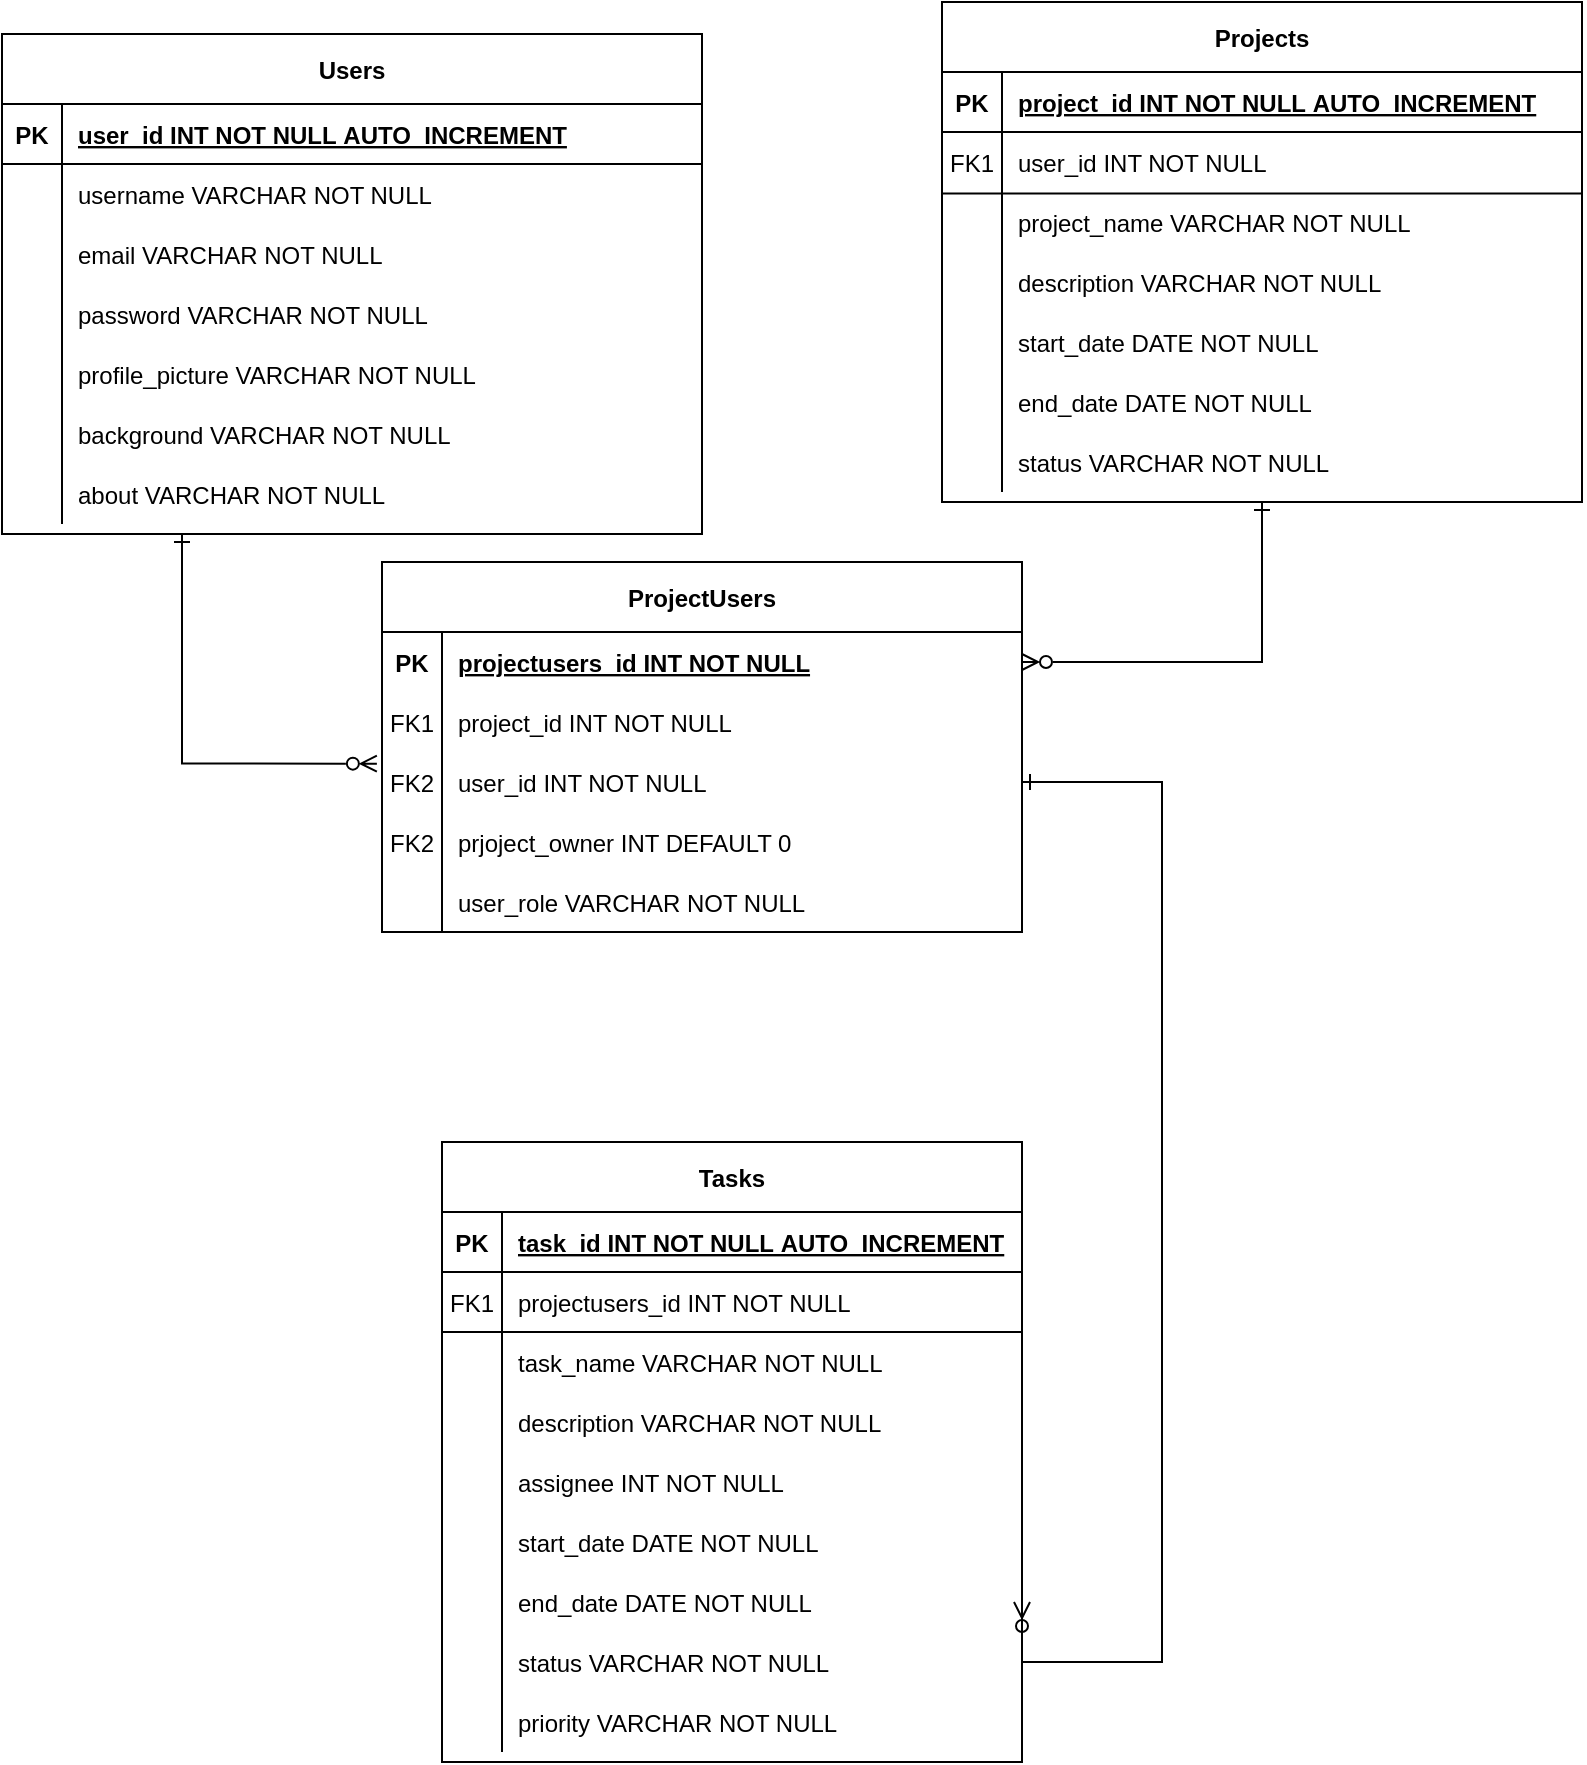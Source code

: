 <mxfile version="21.6.6" type="device">
  <diagram id="R2lEEEUBdFMjLlhIrx00" name="Page-1">
    <mxGraphModel dx="1540" dy="678" grid="1" gridSize="10" guides="1" tooltips="1" connect="1" arrows="1" fold="1" page="1" pageScale="1" pageWidth="850" pageHeight="1100" math="0" shadow="0" extFonts="Permanent Marker^https://fonts.googleapis.com/css?family=Permanent+Marker">
      <root>
        <mxCell id="0" />
        <mxCell id="1" parent="0" />
        <mxCell id="DxGUKvUqzOjjTZA5pAhL-20" style="edgeStyle=orthogonalEdgeStyle;rounded=0;orthogonalLoop=1;jettySize=auto;html=1;endArrow=ERzeroToMany;endFill=0;startArrow=ERone;startFill=0;entryX=-0.008;entryY=0.194;entryDx=0;entryDy=0;entryPerimeter=0;" parent="1" source="C-vyLk0tnHw3VtMMgP7b-2" target="DxGUKvUqzOjjTZA5pAhL-8" edge="1">
          <mxGeometry relative="1" as="geometry">
            <Array as="points">
              <mxPoint x="140" y="390" />
            </Array>
            <mxPoint x="230" y="360" as="targetPoint" />
          </mxGeometry>
        </mxCell>
        <mxCell id="C-vyLk0tnHw3VtMMgP7b-2" value="Users" style="shape=table;startSize=35;container=1;collapsible=1;childLayout=tableLayout;fixedRows=1;rowLines=0;fontStyle=1;align=center;resizeLast=1;" parent="1" vertex="1">
          <mxGeometry x="50" y="26" width="350" height="250" as="geometry" />
        </mxCell>
        <mxCell id="C-vyLk0tnHw3VtMMgP7b-3" value="" style="shape=partialRectangle;collapsible=0;dropTarget=0;pointerEvents=0;fillColor=none;points=[[0,0.5],[1,0.5]];portConstraint=eastwest;top=0;left=0;right=0;bottom=1;" parent="C-vyLk0tnHw3VtMMgP7b-2" vertex="1">
          <mxGeometry y="35" width="350" height="30" as="geometry" />
        </mxCell>
        <mxCell id="C-vyLk0tnHw3VtMMgP7b-4" value="PK" style="shape=partialRectangle;overflow=hidden;connectable=0;fillColor=none;top=0;left=0;bottom=0;right=0;fontStyle=1;" parent="C-vyLk0tnHw3VtMMgP7b-3" vertex="1">
          <mxGeometry width="30" height="30" as="geometry">
            <mxRectangle width="30" height="30" as="alternateBounds" />
          </mxGeometry>
        </mxCell>
        <mxCell id="C-vyLk0tnHw3VtMMgP7b-5" value="user_id INT NOT NULL AUTO_INCREMENT" style="shape=partialRectangle;overflow=hidden;connectable=0;fillColor=none;top=0;left=0;bottom=0;right=0;align=left;spacingLeft=6;fontStyle=5;" parent="C-vyLk0tnHw3VtMMgP7b-3" vertex="1">
          <mxGeometry x="30" width="320" height="30" as="geometry">
            <mxRectangle width="320" height="30" as="alternateBounds" />
          </mxGeometry>
        </mxCell>
        <mxCell id="C-vyLk0tnHw3VtMMgP7b-6" value="" style="shape=partialRectangle;collapsible=0;dropTarget=0;pointerEvents=0;fillColor=none;points=[[0,0.5],[1,0.5]];portConstraint=eastwest;top=0;left=0;right=0;bottom=0;" parent="C-vyLk0tnHw3VtMMgP7b-2" vertex="1">
          <mxGeometry y="65" width="350" height="30" as="geometry" />
        </mxCell>
        <mxCell id="C-vyLk0tnHw3VtMMgP7b-7" value="" style="shape=partialRectangle;overflow=hidden;connectable=0;fillColor=none;top=0;left=0;bottom=0;right=0;" parent="C-vyLk0tnHw3VtMMgP7b-6" vertex="1">
          <mxGeometry width="30" height="30" as="geometry">
            <mxRectangle width="30" height="30" as="alternateBounds" />
          </mxGeometry>
        </mxCell>
        <mxCell id="C-vyLk0tnHw3VtMMgP7b-8" value="username VARCHAR NOT NULL" style="shape=partialRectangle;overflow=hidden;connectable=0;fillColor=none;top=0;left=0;bottom=0;right=0;align=left;spacingLeft=6;" parent="C-vyLk0tnHw3VtMMgP7b-6" vertex="1">
          <mxGeometry x="30" width="320" height="30" as="geometry">
            <mxRectangle width="320" height="30" as="alternateBounds" />
          </mxGeometry>
        </mxCell>
        <mxCell id="C-vyLk0tnHw3VtMMgP7b-9" value="" style="shape=partialRectangle;collapsible=0;dropTarget=0;pointerEvents=0;fillColor=none;points=[[0,0.5],[1,0.5]];portConstraint=eastwest;top=0;left=0;right=0;bottom=0;" parent="C-vyLk0tnHw3VtMMgP7b-2" vertex="1">
          <mxGeometry y="95" width="350" height="30" as="geometry" />
        </mxCell>
        <mxCell id="C-vyLk0tnHw3VtMMgP7b-10" value="" style="shape=partialRectangle;overflow=hidden;connectable=0;fillColor=none;top=0;left=0;bottom=0;right=0;" parent="C-vyLk0tnHw3VtMMgP7b-9" vertex="1">
          <mxGeometry width="30" height="30" as="geometry">
            <mxRectangle width="30" height="30" as="alternateBounds" />
          </mxGeometry>
        </mxCell>
        <mxCell id="C-vyLk0tnHw3VtMMgP7b-11" value="email VARCHAR NOT NULL" style="shape=partialRectangle;overflow=hidden;connectable=0;fillColor=none;top=0;left=0;bottom=0;right=0;align=left;spacingLeft=6;" parent="C-vyLk0tnHw3VtMMgP7b-9" vertex="1">
          <mxGeometry x="30" width="320" height="30" as="geometry">
            <mxRectangle width="320" height="30" as="alternateBounds" />
          </mxGeometry>
        </mxCell>
        <mxCell id="37FjRhOXXRlGM7lm5w8v-28" value="" style="shape=partialRectangle;collapsible=0;dropTarget=0;pointerEvents=0;fillColor=none;points=[[0,0.5],[1,0.5]];portConstraint=eastwest;top=0;left=0;right=0;bottom=0;" parent="C-vyLk0tnHw3VtMMgP7b-2" vertex="1">
          <mxGeometry y="125" width="350" height="30" as="geometry" />
        </mxCell>
        <mxCell id="37FjRhOXXRlGM7lm5w8v-29" value="" style="shape=partialRectangle;overflow=hidden;connectable=0;fillColor=none;top=0;left=0;bottom=0;right=0;" parent="37FjRhOXXRlGM7lm5w8v-28" vertex="1">
          <mxGeometry width="30" height="30" as="geometry">
            <mxRectangle width="30" height="30" as="alternateBounds" />
          </mxGeometry>
        </mxCell>
        <mxCell id="37FjRhOXXRlGM7lm5w8v-30" value="password VARCHAR NOT NULL" style="shape=partialRectangle;overflow=hidden;connectable=0;fillColor=none;top=0;left=0;bottom=0;right=0;align=left;spacingLeft=6;" parent="37FjRhOXXRlGM7lm5w8v-28" vertex="1">
          <mxGeometry x="30" width="320" height="30" as="geometry">
            <mxRectangle width="320" height="30" as="alternateBounds" />
          </mxGeometry>
        </mxCell>
        <mxCell id="37FjRhOXXRlGM7lm5w8v-31" value="" style="shape=partialRectangle;collapsible=0;dropTarget=0;pointerEvents=0;fillColor=none;points=[[0,0.5],[1,0.5]];portConstraint=eastwest;top=0;left=0;right=0;bottom=0;" parent="C-vyLk0tnHw3VtMMgP7b-2" vertex="1">
          <mxGeometry y="155" width="350" height="30" as="geometry" />
        </mxCell>
        <mxCell id="37FjRhOXXRlGM7lm5w8v-32" value="" style="shape=partialRectangle;overflow=hidden;connectable=0;fillColor=none;top=0;left=0;bottom=0;right=0;" parent="37FjRhOXXRlGM7lm5w8v-31" vertex="1">
          <mxGeometry width="30" height="30" as="geometry">
            <mxRectangle width="30" height="30" as="alternateBounds" />
          </mxGeometry>
        </mxCell>
        <mxCell id="37FjRhOXXRlGM7lm5w8v-33" value="profile_picture VARCHAR NOT NULL" style="shape=partialRectangle;overflow=hidden;connectable=0;fillColor=none;top=0;left=0;bottom=0;right=0;align=left;spacingLeft=6;" parent="37FjRhOXXRlGM7lm5w8v-31" vertex="1">
          <mxGeometry x="30" width="320" height="30" as="geometry">
            <mxRectangle width="320" height="30" as="alternateBounds" />
          </mxGeometry>
        </mxCell>
        <mxCell id="37FjRhOXXRlGM7lm5w8v-34" value="" style="shape=partialRectangle;collapsible=0;dropTarget=0;pointerEvents=0;fillColor=none;points=[[0,0.5],[1,0.5]];portConstraint=eastwest;top=0;left=0;right=0;bottom=0;" parent="C-vyLk0tnHw3VtMMgP7b-2" vertex="1">
          <mxGeometry y="185" width="350" height="30" as="geometry" />
        </mxCell>
        <mxCell id="37FjRhOXXRlGM7lm5w8v-35" value="" style="shape=partialRectangle;overflow=hidden;connectable=0;fillColor=none;top=0;left=0;bottom=0;right=0;" parent="37FjRhOXXRlGM7lm5w8v-34" vertex="1">
          <mxGeometry width="30" height="30" as="geometry">
            <mxRectangle width="30" height="30" as="alternateBounds" />
          </mxGeometry>
        </mxCell>
        <mxCell id="37FjRhOXXRlGM7lm5w8v-36" value="background VARCHAR NOT NULL" style="shape=partialRectangle;overflow=hidden;connectable=0;fillColor=none;top=0;left=0;bottom=0;right=0;align=left;spacingLeft=6;" parent="37FjRhOXXRlGM7lm5w8v-34" vertex="1">
          <mxGeometry x="30" width="320" height="30" as="geometry">
            <mxRectangle width="320" height="30" as="alternateBounds" />
          </mxGeometry>
        </mxCell>
        <mxCell id="HGDHi1t-0w0iz2PaEUlr-1" value="" style="shape=partialRectangle;collapsible=0;dropTarget=0;pointerEvents=0;fillColor=none;points=[[0,0.5],[1,0.5]];portConstraint=eastwest;top=0;left=0;right=0;bottom=0;" parent="C-vyLk0tnHw3VtMMgP7b-2" vertex="1">
          <mxGeometry y="215" width="350" height="30" as="geometry" />
        </mxCell>
        <mxCell id="HGDHi1t-0w0iz2PaEUlr-2" value="" style="shape=partialRectangle;overflow=hidden;connectable=0;fillColor=none;top=0;left=0;bottom=0;right=0;" parent="HGDHi1t-0w0iz2PaEUlr-1" vertex="1">
          <mxGeometry width="30" height="30" as="geometry">
            <mxRectangle width="30" height="30" as="alternateBounds" />
          </mxGeometry>
        </mxCell>
        <mxCell id="HGDHi1t-0w0iz2PaEUlr-3" value="about VARCHAR NOT NULL" style="shape=partialRectangle;overflow=hidden;connectable=0;fillColor=none;top=0;left=0;bottom=0;right=0;align=left;spacingLeft=6;" parent="HGDHi1t-0w0iz2PaEUlr-1" vertex="1">
          <mxGeometry x="30" width="320" height="30" as="geometry">
            <mxRectangle width="320" height="30" as="alternateBounds" />
          </mxGeometry>
        </mxCell>
        <mxCell id="DxGUKvUqzOjjTZA5pAhL-18" style="edgeStyle=orthogonalEdgeStyle;rounded=0;orthogonalLoop=1;jettySize=auto;html=1;entryX=1;entryY=0.5;entryDx=0;entryDy=0;endArrow=ERzeroToMany;endFill=0;startArrow=ERone;startFill=0;" parent="1" source="37FjRhOXXRlGM7lm5w8v-37" target="DxGUKvUqzOjjTZA5pAhL-5" edge="1">
          <mxGeometry relative="1" as="geometry" />
        </mxCell>
        <mxCell id="37FjRhOXXRlGM7lm5w8v-37" value="Projects" style="shape=table;startSize=35;container=1;collapsible=1;childLayout=tableLayout;fixedRows=1;rowLines=0;fontStyle=1;align=center;resizeLast=1;fillColor=none;" parent="1" vertex="1">
          <mxGeometry x="520" y="10" width="320" height="250" as="geometry" />
        </mxCell>
        <mxCell id="37FjRhOXXRlGM7lm5w8v-38" value="" style="shape=partialRectangle;collapsible=0;dropTarget=0;pointerEvents=0;fillColor=none;points=[[0,0.5],[1,0.5]];portConstraint=eastwest;top=0;left=0;right=0;bottom=1;" parent="37FjRhOXXRlGM7lm5w8v-37" vertex="1">
          <mxGeometry y="35" width="320" height="30" as="geometry" />
        </mxCell>
        <mxCell id="37FjRhOXXRlGM7lm5w8v-39" value="PK" style="shape=partialRectangle;overflow=hidden;connectable=0;fillColor=none;top=0;left=0;bottom=0;right=0;fontStyle=1;" parent="37FjRhOXXRlGM7lm5w8v-38" vertex="1">
          <mxGeometry width="30" height="30" as="geometry">
            <mxRectangle width="30" height="30" as="alternateBounds" />
          </mxGeometry>
        </mxCell>
        <mxCell id="37FjRhOXXRlGM7lm5w8v-40" value="project_id INT NOT NULL AUTO_INCREMENT" style="shape=partialRectangle;overflow=hidden;connectable=0;fillColor=none;top=0;left=0;bottom=0;right=0;align=left;spacingLeft=6;fontStyle=5;" parent="37FjRhOXXRlGM7lm5w8v-38" vertex="1">
          <mxGeometry x="30" width="290" height="30" as="geometry">
            <mxRectangle width="290" height="30" as="alternateBounds" />
          </mxGeometry>
        </mxCell>
        <mxCell id="37FjRhOXXRlGM7lm5w8v-41" value="" style="shape=partialRectangle;collapsible=0;dropTarget=0;pointerEvents=0;fillColor=none;points=[[0,0.5],[1,0.5]];portConstraint=eastwest;top=0;left=0;right=0;bottom=0;" parent="37FjRhOXXRlGM7lm5w8v-37" vertex="1">
          <mxGeometry y="65" width="320" height="30" as="geometry" />
        </mxCell>
        <mxCell id="37FjRhOXXRlGM7lm5w8v-42" value="FK1" style="shape=partialRectangle;overflow=hidden;connectable=0;fillColor=none;top=0;left=0;bottom=0;right=0;" parent="37FjRhOXXRlGM7lm5w8v-41" vertex="1">
          <mxGeometry width="30" height="30" as="geometry">
            <mxRectangle width="30" height="30" as="alternateBounds" />
          </mxGeometry>
        </mxCell>
        <mxCell id="37FjRhOXXRlGM7lm5w8v-43" value="user_id INT NOT NULL" style="shape=partialRectangle;overflow=hidden;connectable=0;fillColor=none;top=0;left=0;bottom=0;right=0;align=left;spacingLeft=6;strokeColor=default;perimeterSpacing=2;" parent="37FjRhOXXRlGM7lm5w8v-41" vertex="1">
          <mxGeometry x="30" width="290" height="30" as="geometry">
            <mxRectangle width="290" height="30" as="alternateBounds" />
          </mxGeometry>
        </mxCell>
        <mxCell id="37FjRhOXXRlGM7lm5w8v-158" value="" style="shape=partialRectangle;collapsible=0;dropTarget=0;pointerEvents=0;fillColor=none;points=[[0,0.5],[1,0.5]];portConstraint=eastwest;top=0;left=0;right=0;bottom=0;" parent="37FjRhOXXRlGM7lm5w8v-37" vertex="1">
          <mxGeometry y="95" width="320" height="30" as="geometry" />
        </mxCell>
        <mxCell id="37FjRhOXXRlGM7lm5w8v-159" value="" style="shape=partialRectangle;overflow=hidden;connectable=0;fillColor=none;top=0;left=0;bottom=0;right=0;" parent="37FjRhOXXRlGM7lm5w8v-158" vertex="1">
          <mxGeometry width="30" height="30" as="geometry">
            <mxRectangle width="30" height="30" as="alternateBounds" />
          </mxGeometry>
        </mxCell>
        <mxCell id="37FjRhOXXRlGM7lm5w8v-160" value="project_name VARCHAR NOT NULL" style="shape=partialRectangle;overflow=hidden;connectable=0;fillColor=none;top=0;left=0;bottom=0;right=0;align=left;spacingLeft=6;" parent="37FjRhOXXRlGM7lm5w8v-158" vertex="1">
          <mxGeometry x="30" width="290" height="30" as="geometry">
            <mxRectangle width="290" height="30" as="alternateBounds" />
          </mxGeometry>
        </mxCell>
        <mxCell id="37FjRhOXXRlGM7lm5w8v-44" value="" style="shape=partialRectangle;collapsible=0;dropTarget=0;pointerEvents=0;fillColor=none;points=[[0,0.5],[1,0.5]];portConstraint=eastwest;top=0;left=0;right=0;bottom=0;" parent="37FjRhOXXRlGM7lm5w8v-37" vertex="1">
          <mxGeometry y="125" width="320" height="30" as="geometry" />
        </mxCell>
        <mxCell id="37FjRhOXXRlGM7lm5w8v-45" value="" style="shape=partialRectangle;overflow=hidden;connectable=0;fillColor=none;top=0;left=0;bottom=0;right=0;" parent="37FjRhOXXRlGM7lm5w8v-44" vertex="1">
          <mxGeometry width="30" height="30" as="geometry">
            <mxRectangle width="30" height="30" as="alternateBounds" />
          </mxGeometry>
        </mxCell>
        <mxCell id="37FjRhOXXRlGM7lm5w8v-46" value="description VARCHAR NOT NULL" style="shape=partialRectangle;overflow=hidden;connectable=0;fillColor=none;top=0;left=0;bottom=0;right=0;align=left;spacingLeft=6;" parent="37FjRhOXXRlGM7lm5w8v-44" vertex="1">
          <mxGeometry x="30" width="290" height="30" as="geometry">
            <mxRectangle width="290" height="30" as="alternateBounds" />
          </mxGeometry>
        </mxCell>
        <mxCell id="37FjRhOXXRlGM7lm5w8v-47" value="" style="shape=partialRectangle;collapsible=0;dropTarget=0;pointerEvents=0;fillColor=none;points=[[0,0.5],[1,0.5]];portConstraint=eastwest;top=0;left=0;right=0;bottom=0;" parent="37FjRhOXXRlGM7lm5w8v-37" vertex="1">
          <mxGeometry y="155" width="320" height="30" as="geometry" />
        </mxCell>
        <mxCell id="37FjRhOXXRlGM7lm5w8v-48" value="" style="shape=partialRectangle;overflow=hidden;connectable=0;fillColor=none;top=0;left=0;bottom=0;right=0;" parent="37FjRhOXXRlGM7lm5w8v-47" vertex="1">
          <mxGeometry width="30" height="30" as="geometry">
            <mxRectangle width="30" height="30" as="alternateBounds" />
          </mxGeometry>
        </mxCell>
        <mxCell id="37FjRhOXXRlGM7lm5w8v-49" value="start_date DATE NOT NULL" style="shape=partialRectangle;overflow=hidden;connectable=0;fillColor=none;top=0;left=0;bottom=0;right=0;align=left;spacingLeft=6;" parent="37FjRhOXXRlGM7lm5w8v-47" vertex="1">
          <mxGeometry x="30" width="290" height="30" as="geometry">
            <mxRectangle width="290" height="30" as="alternateBounds" />
          </mxGeometry>
        </mxCell>
        <mxCell id="37FjRhOXXRlGM7lm5w8v-56" value="" style="shape=partialRectangle;collapsible=0;dropTarget=0;pointerEvents=0;fillColor=none;points=[[0,0.5],[1,0.5]];portConstraint=eastwest;top=0;left=0;right=0;bottom=0;" parent="37FjRhOXXRlGM7lm5w8v-37" vertex="1">
          <mxGeometry y="185" width="320" height="30" as="geometry" />
        </mxCell>
        <mxCell id="37FjRhOXXRlGM7lm5w8v-57" value="" style="shape=partialRectangle;overflow=hidden;connectable=0;fillColor=none;top=0;left=0;bottom=0;right=0;" parent="37FjRhOXXRlGM7lm5w8v-56" vertex="1">
          <mxGeometry width="30" height="30" as="geometry">
            <mxRectangle width="30" height="30" as="alternateBounds" />
          </mxGeometry>
        </mxCell>
        <mxCell id="37FjRhOXXRlGM7lm5w8v-58" value="end_date DATE NOT NULL" style="shape=partialRectangle;overflow=hidden;connectable=0;fillColor=none;top=0;left=0;bottom=0;right=0;align=left;spacingLeft=6;" parent="37FjRhOXXRlGM7lm5w8v-56" vertex="1">
          <mxGeometry x="30" width="290" height="30" as="geometry">
            <mxRectangle width="290" height="30" as="alternateBounds" />
          </mxGeometry>
        </mxCell>
        <mxCell id="37FjRhOXXRlGM7lm5w8v-53" value="" style="shape=partialRectangle;collapsible=0;dropTarget=0;pointerEvents=0;fillColor=none;points=[[0,0.5],[1,0.5]];portConstraint=eastwest;top=0;left=0;right=0;bottom=0;" parent="37FjRhOXXRlGM7lm5w8v-37" vertex="1">
          <mxGeometry y="215" width="320" height="30" as="geometry" />
        </mxCell>
        <mxCell id="37FjRhOXXRlGM7lm5w8v-54" value="" style="shape=partialRectangle;overflow=hidden;connectable=0;fillColor=none;top=0;left=0;bottom=0;right=0;" parent="37FjRhOXXRlGM7lm5w8v-53" vertex="1">
          <mxGeometry width="30" height="30" as="geometry">
            <mxRectangle width="30" height="30" as="alternateBounds" />
          </mxGeometry>
        </mxCell>
        <mxCell id="37FjRhOXXRlGM7lm5w8v-55" value="status VARCHAR NOT NULL" style="shape=partialRectangle;overflow=hidden;connectable=0;fillColor=none;top=0;left=0;bottom=0;right=0;align=left;spacingLeft=6;" parent="37FjRhOXXRlGM7lm5w8v-53" vertex="1">
          <mxGeometry x="30" width="290" height="30" as="geometry">
            <mxRectangle width="290" height="30" as="alternateBounds" />
          </mxGeometry>
        </mxCell>
        <mxCell id="37FjRhOXXRlGM7lm5w8v-161" value="" style="endArrow=none;html=1;rounded=0;entryX=1;entryY=0.024;entryDx=0;entryDy=0;entryPerimeter=0;exitX=0;exitY=1.024;exitDx=0;exitDy=0;exitPerimeter=0;" parent="37FjRhOXXRlGM7lm5w8v-37" source="37FjRhOXXRlGM7lm5w8v-41" target="37FjRhOXXRlGM7lm5w8v-158" edge="1">
          <mxGeometry width="50" height="50" relative="1" as="geometry">
            <mxPoint x="-230" y="300" as="sourcePoint" />
            <mxPoint x="-180" y="250" as="targetPoint" />
          </mxGeometry>
        </mxCell>
        <mxCell id="37FjRhOXXRlGM7lm5w8v-59" value="Tasks" style="shape=table;startSize=35;container=1;collapsible=1;childLayout=tableLayout;fixedRows=1;rowLines=0;fontStyle=1;align=center;resizeLast=1;" parent="1" vertex="1">
          <mxGeometry x="270" y="580" width="290" height="310" as="geometry" />
        </mxCell>
        <mxCell id="37FjRhOXXRlGM7lm5w8v-60" value="" style="shape=partialRectangle;collapsible=0;dropTarget=0;pointerEvents=0;fillColor=none;points=[[0,0.5],[1,0.5]];portConstraint=eastwest;top=0;left=0;right=0;bottom=1;" parent="37FjRhOXXRlGM7lm5w8v-59" vertex="1">
          <mxGeometry y="35" width="290" height="30" as="geometry" />
        </mxCell>
        <mxCell id="37FjRhOXXRlGM7lm5w8v-61" value="PK" style="shape=partialRectangle;overflow=hidden;connectable=0;fillColor=none;top=0;left=0;bottom=0;right=0;fontStyle=1;" parent="37FjRhOXXRlGM7lm5w8v-60" vertex="1">
          <mxGeometry width="30" height="30" as="geometry">
            <mxRectangle width="30" height="30" as="alternateBounds" />
          </mxGeometry>
        </mxCell>
        <mxCell id="37FjRhOXXRlGM7lm5w8v-62" value="task_id INT NOT NULL AUTO_INCREMENT" style="shape=partialRectangle;overflow=hidden;connectable=0;fillColor=none;top=0;left=0;bottom=0;right=0;align=left;spacingLeft=6;fontStyle=5;" parent="37FjRhOXXRlGM7lm5w8v-60" vertex="1">
          <mxGeometry x="30" width="260" height="30" as="geometry">
            <mxRectangle width="260" height="30" as="alternateBounds" />
          </mxGeometry>
        </mxCell>
        <mxCell id="37FjRhOXXRlGM7lm5w8v-63" value="" style="shape=partialRectangle;collapsible=0;dropTarget=0;pointerEvents=0;fillColor=none;points=[[0,0.5],[1,0.5]];portConstraint=eastwest;top=0;left=0;right=0;bottom=0;" parent="37FjRhOXXRlGM7lm5w8v-59" vertex="1">
          <mxGeometry y="65" width="290" height="30" as="geometry" />
        </mxCell>
        <mxCell id="37FjRhOXXRlGM7lm5w8v-64" value="FK1" style="shape=partialRectangle;overflow=hidden;connectable=0;fillColor=none;top=0;left=0;bottom=0;right=0;" parent="37FjRhOXXRlGM7lm5w8v-63" vertex="1">
          <mxGeometry width="30" height="30" as="geometry">
            <mxRectangle width="30" height="30" as="alternateBounds" />
          </mxGeometry>
        </mxCell>
        <mxCell id="37FjRhOXXRlGM7lm5w8v-65" value="projectusers_id INT NOT NULL " style="shape=partialRectangle;overflow=hidden;connectable=0;fillColor=none;top=0;left=0;bottom=0;right=0;align=left;spacingLeft=6;" parent="37FjRhOXXRlGM7lm5w8v-63" vertex="1">
          <mxGeometry x="30" width="260" height="30" as="geometry">
            <mxRectangle width="260" height="30" as="alternateBounds" />
          </mxGeometry>
        </mxCell>
        <mxCell id="37FjRhOXXRlGM7lm5w8v-84" value="" style="shape=partialRectangle;collapsible=0;dropTarget=0;pointerEvents=0;fillColor=none;points=[[0,0.5],[1,0.5]];portConstraint=eastwest;top=0;left=0;right=0;bottom=0;" parent="37FjRhOXXRlGM7lm5w8v-59" vertex="1">
          <mxGeometry y="95" width="290" height="30" as="geometry" />
        </mxCell>
        <mxCell id="37FjRhOXXRlGM7lm5w8v-85" value="" style="shape=partialRectangle;overflow=hidden;connectable=0;fillColor=none;top=0;left=0;bottom=0;right=0;" parent="37FjRhOXXRlGM7lm5w8v-84" vertex="1">
          <mxGeometry width="30" height="30" as="geometry">
            <mxRectangle width="30" height="30" as="alternateBounds" />
          </mxGeometry>
        </mxCell>
        <mxCell id="37FjRhOXXRlGM7lm5w8v-86" value="task_name VARCHAR NOT NULL" style="shape=partialRectangle;overflow=hidden;connectable=0;fillColor=none;top=0;left=0;bottom=0;right=0;align=left;spacingLeft=6;" parent="37FjRhOXXRlGM7lm5w8v-84" vertex="1">
          <mxGeometry x="30" width="260" height="30" as="geometry">
            <mxRectangle width="260" height="30" as="alternateBounds" />
          </mxGeometry>
        </mxCell>
        <mxCell id="37FjRhOXXRlGM7lm5w8v-66" value="" style="shape=partialRectangle;collapsible=0;dropTarget=0;pointerEvents=0;fillColor=none;points=[[0,0.5],[1,0.5]];portConstraint=eastwest;top=0;left=0;right=0;bottom=0;" parent="37FjRhOXXRlGM7lm5w8v-59" vertex="1">
          <mxGeometry y="125" width="290" height="30" as="geometry" />
        </mxCell>
        <mxCell id="37FjRhOXXRlGM7lm5w8v-67" value="" style="shape=partialRectangle;overflow=hidden;connectable=0;fillColor=none;top=0;left=0;bottom=0;right=0;" parent="37FjRhOXXRlGM7lm5w8v-66" vertex="1">
          <mxGeometry width="30" height="30" as="geometry">
            <mxRectangle width="30" height="30" as="alternateBounds" />
          </mxGeometry>
        </mxCell>
        <mxCell id="37FjRhOXXRlGM7lm5w8v-68" value="description VARCHAR NOT NULL" style="shape=partialRectangle;overflow=hidden;connectable=0;fillColor=none;top=0;left=0;bottom=0;right=0;align=left;spacingLeft=6;" parent="37FjRhOXXRlGM7lm5w8v-66" vertex="1">
          <mxGeometry x="30" width="260" height="30" as="geometry">
            <mxRectangle width="260" height="30" as="alternateBounds" />
          </mxGeometry>
        </mxCell>
        <mxCell id="HGDHi1t-0w0iz2PaEUlr-17" value="" style="shape=partialRectangle;collapsible=0;dropTarget=0;pointerEvents=0;fillColor=none;points=[[0,0.5],[1,0.5]];portConstraint=eastwest;top=0;left=0;right=0;bottom=0;" parent="37FjRhOXXRlGM7lm5w8v-59" vertex="1">
          <mxGeometry y="155" width="290" height="30" as="geometry" />
        </mxCell>
        <mxCell id="HGDHi1t-0w0iz2PaEUlr-18" value="" style="shape=partialRectangle;overflow=hidden;connectable=0;fillColor=none;top=0;left=0;bottom=0;right=0;" parent="HGDHi1t-0w0iz2PaEUlr-17" vertex="1">
          <mxGeometry width="30" height="30" as="geometry">
            <mxRectangle width="30" height="30" as="alternateBounds" />
          </mxGeometry>
        </mxCell>
        <mxCell id="HGDHi1t-0w0iz2PaEUlr-19" value="assignee INT NOT NULL" style="shape=partialRectangle;overflow=hidden;connectable=0;fillColor=none;top=0;left=0;bottom=0;right=0;align=left;spacingLeft=6;" parent="HGDHi1t-0w0iz2PaEUlr-17" vertex="1">
          <mxGeometry x="30" width="260" height="30" as="geometry">
            <mxRectangle width="260" height="30" as="alternateBounds" />
          </mxGeometry>
        </mxCell>
        <mxCell id="37FjRhOXXRlGM7lm5w8v-69" value="" style="shape=partialRectangle;collapsible=0;dropTarget=0;pointerEvents=0;fillColor=none;points=[[0,0.5],[1,0.5]];portConstraint=eastwest;top=0;left=0;right=0;bottom=0;" parent="37FjRhOXXRlGM7lm5w8v-59" vertex="1">
          <mxGeometry y="185" width="290" height="30" as="geometry" />
        </mxCell>
        <mxCell id="37FjRhOXXRlGM7lm5w8v-70" value="" style="shape=partialRectangle;overflow=hidden;connectable=0;fillColor=none;top=0;left=0;bottom=0;right=0;" parent="37FjRhOXXRlGM7lm5w8v-69" vertex="1">
          <mxGeometry width="30" height="30" as="geometry">
            <mxRectangle width="30" height="30" as="alternateBounds" />
          </mxGeometry>
        </mxCell>
        <mxCell id="37FjRhOXXRlGM7lm5w8v-71" value="start_date DATE NOT NULL" style="shape=partialRectangle;overflow=hidden;connectable=0;fillColor=none;top=0;left=0;bottom=0;right=0;align=left;spacingLeft=6;" parent="37FjRhOXXRlGM7lm5w8v-69" vertex="1">
          <mxGeometry x="30" width="260" height="30" as="geometry">
            <mxRectangle width="260" height="30" as="alternateBounds" />
          </mxGeometry>
        </mxCell>
        <mxCell id="37FjRhOXXRlGM7lm5w8v-72" value="" style="shape=partialRectangle;collapsible=0;dropTarget=0;pointerEvents=0;fillColor=none;points=[[0,0.5],[1,0.5]];portConstraint=eastwest;top=0;left=0;right=0;bottom=0;" parent="37FjRhOXXRlGM7lm5w8v-59" vertex="1">
          <mxGeometry y="215" width="290" height="30" as="geometry" />
        </mxCell>
        <mxCell id="37FjRhOXXRlGM7lm5w8v-73" value="" style="shape=partialRectangle;overflow=hidden;connectable=0;fillColor=none;top=0;left=0;bottom=0;right=0;" parent="37FjRhOXXRlGM7lm5w8v-72" vertex="1">
          <mxGeometry width="30" height="30" as="geometry">
            <mxRectangle width="30" height="30" as="alternateBounds" />
          </mxGeometry>
        </mxCell>
        <mxCell id="37FjRhOXXRlGM7lm5w8v-74" value="end_date DATE NOT NULL" style="shape=partialRectangle;overflow=hidden;connectable=0;fillColor=none;top=0;left=0;bottom=0;right=0;align=left;spacingLeft=6;" parent="37FjRhOXXRlGM7lm5w8v-72" vertex="1">
          <mxGeometry x="30" width="260" height="30" as="geometry">
            <mxRectangle width="260" height="30" as="alternateBounds" />
          </mxGeometry>
        </mxCell>
        <mxCell id="37FjRhOXXRlGM7lm5w8v-75" value="" style="shape=partialRectangle;collapsible=0;dropTarget=0;pointerEvents=0;fillColor=none;points=[[0,0.5],[1,0.5]];portConstraint=eastwest;top=0;left=0;right=0;bottom=0;" parent="37FjRhOXXRlGM7lm5w8v-59" vertex="1">
          <mxGeometry y="245" width="290" height="30" as="geometry" />
        </mxCell>
        <mxCell id="37FjRhOXXRlGM7lm5w8v-76" value="" style="shape=partialRectangle;overflow=hidden;connectable=0;fillColor=none;top=0;left=0;bottom=0;right=0;" parent="37FjRhOXXRlGM7lm5w8v-75" vertex="1">
          <mxGeometry width="30" height="30" as="geometry">
            <mxRectangle width="30" height="30" as="alternateBounds" />
          </mxGeometry>
        </mxCell>
        <mxCell id="37FjRhOXXRlGM7lm5w8v-77" value="status VARCHAR NOT NULL" style="shape=partialRectangle;overflow=hidden;connectable=0;fillColor=none;top=0;left=0;bottom=0;right=0;align=left;spacingLeft=6;" parent="37FjRhOXXRlGM7lm5w8v-75" vertex="1">
          <mxGeometry x="30" width="260" height="30" as="geometry">
            <mxRectangle width="260" height="30" as="alternateBounds" />
          </mxGeometry>
        </mxCell>
        <mxCell id="37FjRhOXXRlGM7lm5w8v-78" value="" style="shape=partialRectangle;collapsible=0;dropTarget=0;pointerEvents=0;fillColor=none;points=[[0,0.5],[1,0.5]];portConstraint=eastwest;top=0;left=0;right=0;bottom=0;" parent="37FjRhOXXRlGM7lm5w8v-59" vertex="1">
          <mxGeometry y="275" width="290" height="30" as="geometry" />
        </mxCell>
        <mxCell id="37FjRhOXXRlGM7lm5w8v-79" value="" style="shape=partialRectangle;overflow=hidden;connectable=0;fillColor=none;top=0;left=0;bottom=0;right=0;" parent="37FjRhOXXRlGM7lm5w8v-78" vertex="1">
          <mxGeometry width="30" height="30" as="geometry">
            <mxRectangle width="30" height="30" as="alternateBounds" />
          </mxGeometry>
        </mxCell>
        <mxCell id="37FjRhOXXRlGM7lm5w8v-80" value="priority VARCHAR NOT NULL" style="shape=partialRectangle;overflow=hidden;connectable=0;fillColor=none;top=0;left=0;bottom=0;right=0;align=left;spacingLeft=6;" parent="37FjRhOXXRlGM7lm5w8v-78" vertex="1">
          <mxGeometry x="30" width="260" height="30" as="geometry">
            <mxRectangle width="260" height="30" as="alternateBounds" />
          </mxGeometry>
        </mxCell>
        <mxCell id="37FjRhOXXRlGM7lm5w8v-88" value="" style="endArrow=none;html=1;rounded=0;entryX=1;entryY=0.5;entryDx=0;entryDy=0;exitX=0;exitY=0.5;exitDx=0;exitDy=0;" parent="37FjRhOXXRlGM7lm5w8v-59" edge="1">
          <mxGeometry width="50" height="50" relative="1" as="geometry">
            <mxPoint y="95" as="sourcePoint" />
            <mxPoint x="290" y="95" as="targetPoint" />
          </mxGeometry>
        </mxCell>
        <mxCell id="DxGUKvUqzOjjTZA5pAhL-1" value="ProjectUsers" style="shape=table;startSize=35;container=1;collapsible=1;childLayout=tableLayout;fixedRows=1;rowLines=0;fontStyle=1;align=center;resizeLast=1;" parent="1" vertex="1">
          <mxGeometry x="240" y="290" width="320" height="185" as="geometry" />
        </mxCell>
        <mxCell id="DxGUKvUqzOjjTZA5pAhL-5" value="" style="shape=partialRectangle;collapsible=0;dropTarget=0;pointerEvents=0;fillColor=none;points=[[0,0.5],[1,0.5]];portConstraint=eastwest;top=0;left=0;right=0;bottom=0;strokeWidth=4;labelBorderColor=default;shadow=0;fontStyle=4" parent="DxGUKvUqzOjjTZA5pAhL-1" vertex="1">
          <mxGeometry y="35" width="320" height="30" as="geometry" />
        </mxCell>
        <mxCell id="DxGUKvUqzOjjTZA5pAhL-6" value="PK" style="shape=partialRectangle;overflow=hidden;connectable=0;fillColor=none;top=0;left=0;bottom=0;right=0;fontStyle=1" parent="DxGUKvUqzOjjTZA5pAhL-5" vertex="1">
          <mxGeometry width="30" height="30" as="geometry">
            <mxRectangle width="30" height="30" as="alternateBounds" />
          </mxGeometry>
        </mxCell>
        <mxCell id="DxGUKvUqzOjjTZA5pAhL-7" value="projectusers_id INT NOT NULL" style="shape=partialRectangle;overflow=hidden;connectable=0;fillColor=none;top=0;left=0;bottom=0;right=0;align=left;spacingLeft=6;strokeColor=default;fontStyle=5" parent="DxGUKvUqzOjjTZA5pAhL-5" vertex="1">
          <mxGeometry x="30" width="290" height="30" as="geometry">
            <mxRectangle width="290" height="30" as="alternateBounds" />
          </mxGeometry>
        </mxCell>
        <mxCell id="cncJ5zbwtRMaqVmq9GCu-14" value="" style="shape=partialRectangle;collapsible=0;dropTarget=0;pointerEvents=0;fillColor=none;points=[[0,0.5],[1,0.5]];portConstraint=eastwest;top=0;left=0;right=0;bottom=0;" vertex="1" parent="DxGUKvUqzOjjTZA5pAhL-1">
          <mxGeometry y="65" width="320" height="30" as="geometry" />
        </mxCell>
        <mxCell id="cncJ5zbwtRMaqVmq9GCu-15" value="FK1" style="shape=partialRectangle;overflow=hidden;connectable=0;fillColor=none;top=0;left=0;bottom=0;right=0;" vertex="1" parent="cncJ5zbwtRMaqVmq9GCu-14">
          <mxGeometry width="30" height="30" as="geometry">
            <mxRectangle width="30" height="30" as="alternateBounds" />
          </mxGeometry>
        </mxCell>
        <mxCell id="cncJ5zbwtRMaqVmq9GCu-16" value="project_id INT NOT NULL" style="shape=partialRectangle;overflow=hidden;connectable=0;fillColor=none;top=0;left=0;bottom=0;right=0;align=left;spacingLeft=6;strokeColor=inherit;dashed=1;dashPattern=1 1;" vertex="1" parent="cncJ5zbwtRMaqVmq9GCu-14">
          <mxGeometry x="30" width="290" height="30" as="geometry">
            <mxRectangle width="290" height="30" as="alternateBounds" />
          </mxGeometry>
        </mxCell>
        <mxCell id="DxGUKvUqzOjjTZA5pAhL-8" value="" style="shape=partialRectangle;collapsible=0;dropTarget=0;pointerEvents=0;fillColor=none;points=[[0,0.5],[1,0.5]];portConstraint=eastwest;top=0;left=0;right=0;bottom=0;" parent="DxGUKvUqzOjjTZA5pAhL-1" vertex="1">
          <mxGeometry y="95" width="320" height="30" as="geometry" />
        </mxCell>
        <mxCell id="DxGUKvUqzOjjTZA5pAhL-9" value="FK2" style="shape=partialRectangle;overflow=hidden;connectable=0;fillColor=none;top=0;left=0;bottom=0;right=0;" parent="DxGUKvUqzOjjTZA5pAhL-8" vertex="1">
          <mxGeometry width="30" height="30" as="geometry">
            <mxRectangle width="30" height="30" as="alternateBounds" />
          </mxGeometry>
        </mxCell>
        <mxCell id="DxGUKvUqzOjjTZA5pAhL-10" value="user_id INT NOT NULL " style="shape=partialRectangle;overflow=hidden;connectable=0;fillColor=none;top=0;left=0;bottom=0;right=0;align=left;spacingLeft=6;" parent="DxGUKvUqzOjjTZA5pAhL-8" vertex="1">
          <mxGeometry x="30" width="290" height="30" as="geometry">
            <mxRectangle width="290" height="30" as="alternateBounds" />
          </mxGeometry>
        </mxCell>
        <mxCell id="HGDHi1t-0w0iz2PaEUlr-7" value="" style="shape=partialRectangle;collapsible=0;dropTarget=0;pointerEvents=0;fillColor=none;points=[[0,0.5],[1,0.5]];portConstraint=eastwest;top=0;left=0;right=0;bottom=0;" parent="DxGUKvUqzOjjTZA5pAhL-1" vertex="1">
          <mxGeometry y="125" width="320" height="30" as="geometry" />
        </mxCell>
        <mxCell id="HGDHi1t-0w0iz2PaEUlr-8" value="FK2" style="shape=partialRectangle;overflow=hidden;connectable=0;fillColor=none;top=0;left=0;bottom=0;right=0;" parent="HGDHi1t-0w0iz2PaEUlr-7" vertex="1">
          <mxGeometry width="30" height="30" as="geometry">
            <mxRectangle width="30" height="30" as="alternateBounds" />
          </mxGeometry>
        </mxCell>
        <mxCell id="HGDHi1t-0w0iz2PaEUlr-9" value="prjoject_owner INT DEFAULT 0" style="shape=partialRectangle;overflow=hidden;connectable=0;fillColor=none;top=0;left=0;bottom=0;right=0;align=left;spacingLeft=6;" parent="HGDHi1t-0w0iz2PaEUlr-7" vertex="1">
          <mxGeometry x="30" width="290" height="30" as="geometry">
            <mxRectangle width="290" height="30" as="alternateBounds" />
          </mxGeometry>
        </mxCell>
        <mxCell id="HGDHi1t-0w0iz2PaEUlr-10" value="" style="shape=partialRectangle;collapsible=0;dropTarget=0;pointerEvents=0;fillColor=none;points=[[0,0.5],[1,0.5]];portConstraint=eastwest;top=0;left=0;right=0;bottom=0;" parent="DxGUKvUqzOjjTZA5pAhL-1" vertex="1">
          <mxGeometry y="155" width="320" height="30" as="geometry" />
        </mxCell>
        <mxCell id="HGDHi1t-0w0iz2PaEUlr-11" value="" style="shape=partialRectangle;overflow=hidden;connectable=0;fillColor=none;top=0;left=0;bottom=0;right=0;" parent="HGDHi1t-0w0iz2PaEUlr-10" vertex="1">
          <mxGeometry width="30" height="30" as="geometry">
            <mxRectangle width="30" height="30" as="alternateBounds" />
          </mxGeometry>
        </mxCell>
        <mxCell id="HGDHi1t-0w0iz2PaEUlr-12" value="user_role VARCHAR NOT NULL " style="shape=partialRectangle;overflow=hidden;connectable=0;fillColor=none;top=0;left=0;bottom=0;right=0;align=left;spacingLeft=6;" parent="HGDHi1t-0w0iz2PaEUlr-10" vertex="1">
          <mxGeometry x="30" width="290" height="30" as="geometry">
            <mxRectangle width="290" height="30" as="alternateBounds" />
          </mxGeometry>
        </mxCell>
        <mxCell id="37FjRhOXXRlGM7lm5w8v-87" value="" style="shape=partialRectangle;overflow=hidden;connectable=0;fillColor=none;top=0;left=0;bottom=0;right=0;align=left;spacingLeft=6;" parent="1" vertex="1">
          <mxGeometry x="490" y="585" width="220" height="30" as="geometry">
            <mxRectangle width="220" height="30" as="alternateBounds" />
          </mxGeometry>
        </mxCell>
        <mxCell id="37FjRhOXXRlGM7lm5w8v-162" style="edgeStyle=orthogonalEdgeStyle;rounded=0;orthogonalLoop=1;jettySize=auto;html=1;endArrow=ERone;endFill=0;startArrow=ERzeroToMany;startFill=0;exitX=1;exitY=0.5;exitDx=0;exitDy=0;entryX=1;entryY=0.5;entryDx=0;entryDy=0;" parent="1" source="37FjRhOXXRlGM7lm5w8v-72" target="DxGUKvUqzOjjTZA5pAhL-8" edge="1">
          <mxGeometry relative="1" as="geometry">
            <mxPoint x="640" y="400" as="targetPoint" />
            <Array as="points">
              <mxPoint x="630" y="840" />
              <mxPoint x="630" y="400" />
            </Array>
            <mxPoint x="941.16" y="688.04" as="sourcePoint" />
          </mxGeometry>
        </mxCell>
      </root>
    </mxGraphModel>
  </diagram>
</mxfile>
